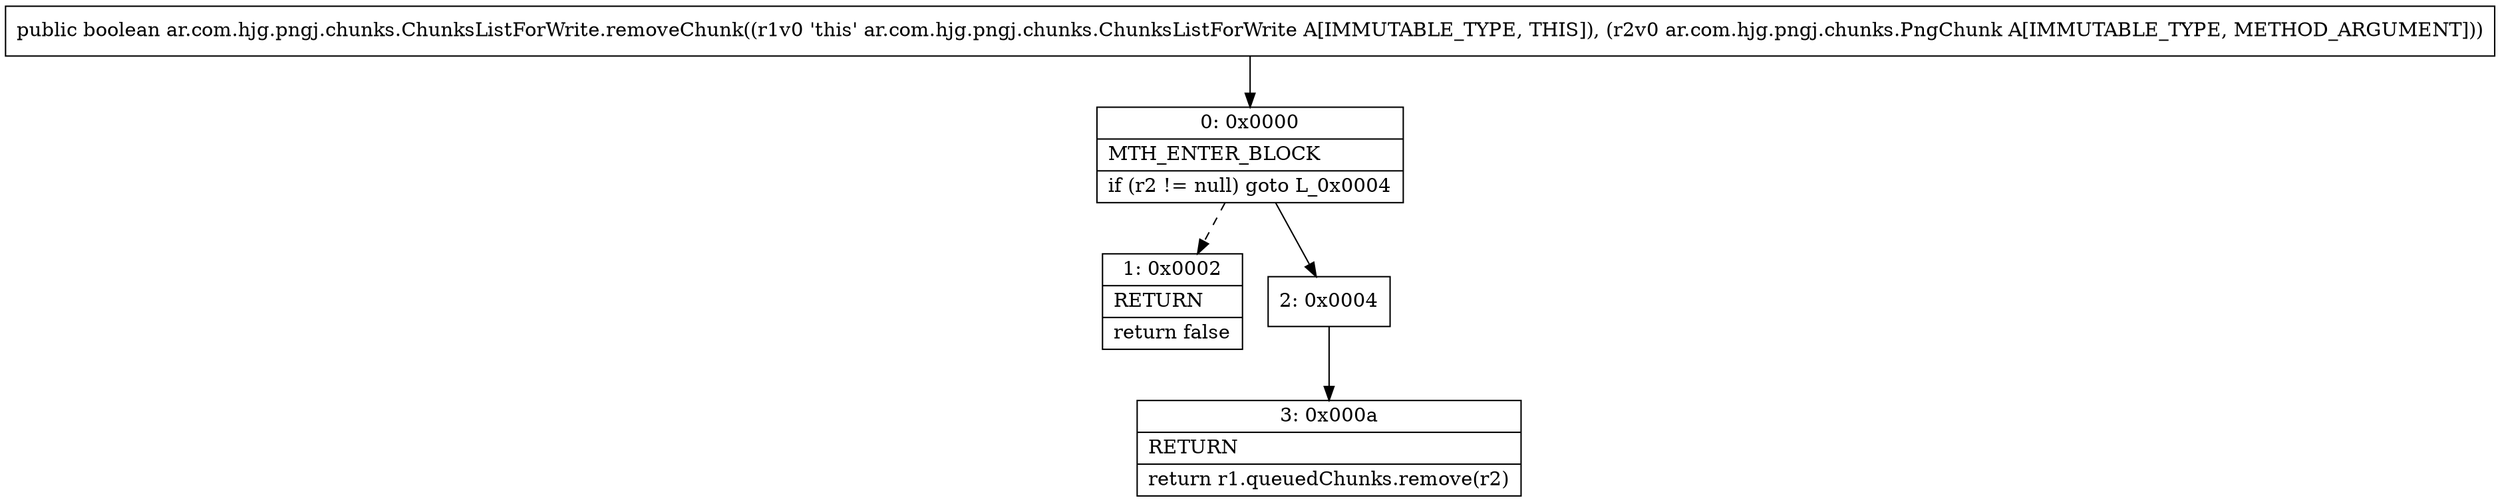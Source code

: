 digraph "CFG forar.com.hjg.pngj.chunks.ChunksListForWrite.removeChunk(Lar\/com\/hjg\/pngj\/chunks\/PngChunk;)Z" {
Node_0 [shape=record,label="{0\:\ 0x0000|MTH_ENTER_BLOCK\l|if (r2 != null) goto L_0x0004\l}"];
Node_1 [shape=record,label="{1\:\ 0x0002|RETURN\l|return false\l}"];
Node_2 [shape=record,label="{2\:\ 0x0004}"];
Node_3 [shape=record,label="{3\:\ 0x000a|RETURN\l|return r1.queuedChunks.remove(r2)\l}"];
MethodNode[shape=record,label="{public boolean ar.com.hjg.pngj.chunks.ChunksListForWrite.removeChunk((r1v0 'this' ar.com.hjg.pngj.chunks.ChunksListForWrite A[IMMUTABLE_TYPE, THIS]), (r2v0 ar.com.hjg.pngj.chunks.PngChunk A[IMMUTABLE_TYPE, METHOD_ARGUMENT])) }"];
MethodNode -> Node_0;
Node_0 -> Node_1[style=dashed];
Node_0 -> Node_2;
Node_2 -> Node_3;
}

